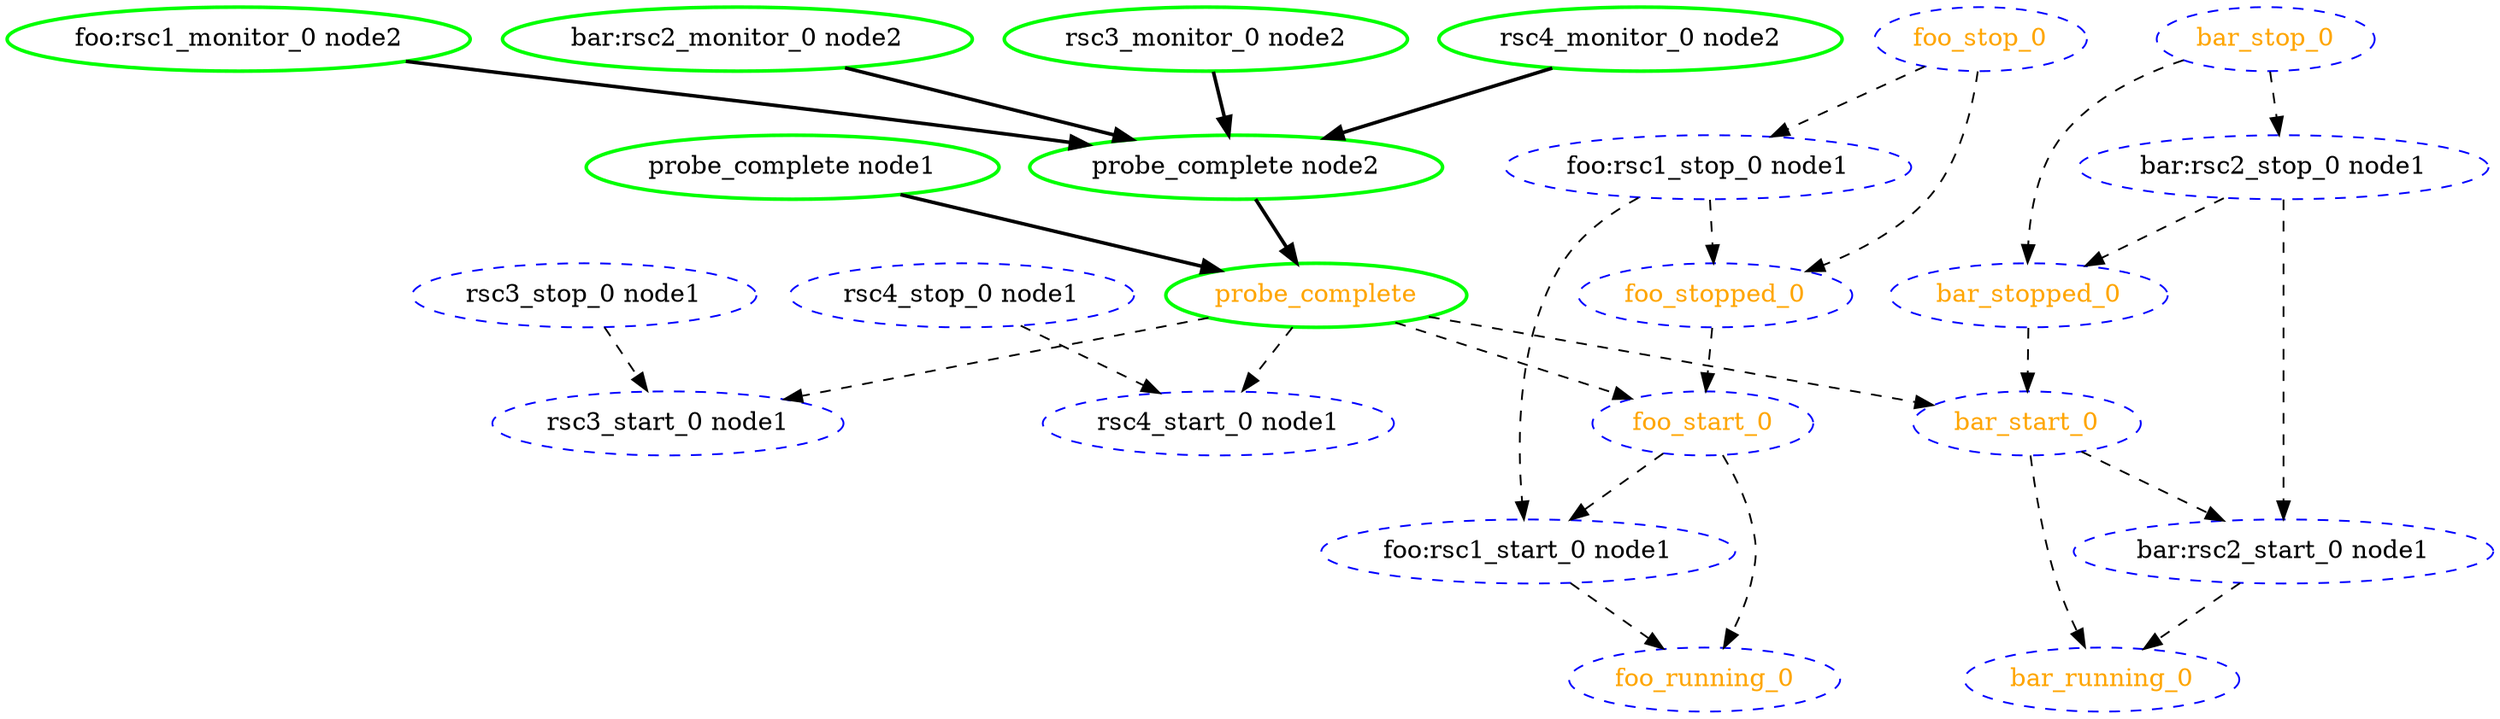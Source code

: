 digraph "g" {
	size = "30,30"
"probe_complete" [ style=bold color="green" fontcolor="orange" ]
"probe_complete node1" [ style=bold color="green" fontcolor="black" ]
"probe_complete node2" [ style=bold color="green" fontcolor="black" ]
"rsc3_monitor_0 node2" [ style=bold color="green" fontcolor="black" ]
"rsc4_monitor_0 node2" [ style=bold color="green" fontcolor="black" ]
"foo:rsc1_monitor_0 node2" [ style=bold color="green" fontcolor="black" ]
"bar:rsc2_monitor_0 node2" [ style=bold color="green" fontcolor="black" ]
"rsc3_stop_0 node1" [ style="dashed" color="blue" fontcolor="black" ]
"rsc3_start_0 node1" [ style="dashed" color="blue" fontcolor="black" ]
"rsc4_stop_0 node1" [ style="dashed" color="blue" fontcolor="black" ]
"rsc4_start_0 node1" [ style="dashed" color="blue" fontcolor="black" ]
"foo:rsc1_stop_0 node1" [ style="dashed" color="blue" fontcolor="black" ]
"foo:rsc1_start_0 node1" [ style="dashed" color="blue" fontcolor="black" ]
"foo_start_0" [ style="dashed" color="blue" fontcolor="orange" ]
"foo_running_0" [ style="dashed" color="blue" fontcolor="orange" ]
"foo_stop_0" [ style="dashed" color="blue" fontcolor="orange" ]
"foo_stopped_0" [ style="dashed" color="blue" fontcolor="orange" ]
"bar:rsc2_stop_0 node1" [ style="dashed" color="blue" fontcolor="black" ]
"bar:rsc2_start_0 node1" [ style="dashed" color="blue" fontcolor="black" ]
"bar_start_0" [ style="dashed" color="blue" fontcolor="orange" ]
"bar_running_0" [ style="dashed" color="blue" fontcolor="orange" ]
"bar_stop_0" [ style="dashed" color="blue" fontcolor="orange" ]
"bar_stopped_0" [ style="dashed" color="blue" fontcolor="orange" ]
"probe_complete node1" -> "probe_complete" [ style = bold]
"probe_complete node2" -> "probe_complete" [ style = bold]
"rsc3_monitor_0 node2" -> "probe_complete node2" [ style = bold]
"rsc4_monitor_0 node2" -> "probe_complete node2" [ style = bold]
"foo:rsc1_monitor_0 node2" -> "probe_complete node2" [ style = bold]
"bar:rsc2_monitor_0 node2" -> "probe_complete node2" [ style = bold]
"probe_complete" -> "rsc3_start_0 node1" [ style = dashed]
"rsc3_stop_0 node1" -> "rsc3_start_0 node1" [ style = dashed]
"probe_complete" -> "rsc4_start_0 node1" [ style = dashed]
"rsc4_stop_0 node1" -> "rsc4_start_0 node1" [ style = dashed]
"foo_stop_0" -> "foo:rsc1_stop_0 node1" [ style = dashed]
"foo:rsc1_stop_0 node1" -> "foo:rsc1_start_0 node1" [ style = dashed]
"foo_start_0" -> "foo:rsc1_start_0 node1" [ style = dashed]
"probe_complete" -> "foo_start_0" [ style = dashed]
"foo_stopped_0" -> "foo_start_0" [ style = dashed]
"foo_start_0" -> "foo_running_0" [ style = dashed]
"foo:rsc1_start_0 node1" -> "foo_running_0" [ style = dashed]
"foo_stop_0" -> "foo_stopped_0" [ style = dashed]
"foo:rsc1_stop_0 node1" -> "foo_stopped_0" [ style = dashed]
"bar_stop_0" -> "bar:rsc2_stop_0 node1" [ style = dashed]
"bar:rsc2_stop_0 node1" -> "bar:rsc2_start_0 node1" [ style = dashed]
"bar_start_0" -> "bar:rsc2_start_0 node1" [ style = dashed]
"probe_complete" -> "bar_start_0" [ style = dashed]
"bar_stopped_0" -> "bar_start_0" [ style = dashed]
"bar_start_0" -> "bar_running_0" [ style = dashed]
"bar:rsc2_start_0 node1" -> "bar_running_0" [ style = dashed]
"bar_stop_0" -> "bar_stopped_0" [ style = dashed]
"bar:rsc2_stop_0 node1" -> "bar_stopped_0" [ style = dashed]
}
